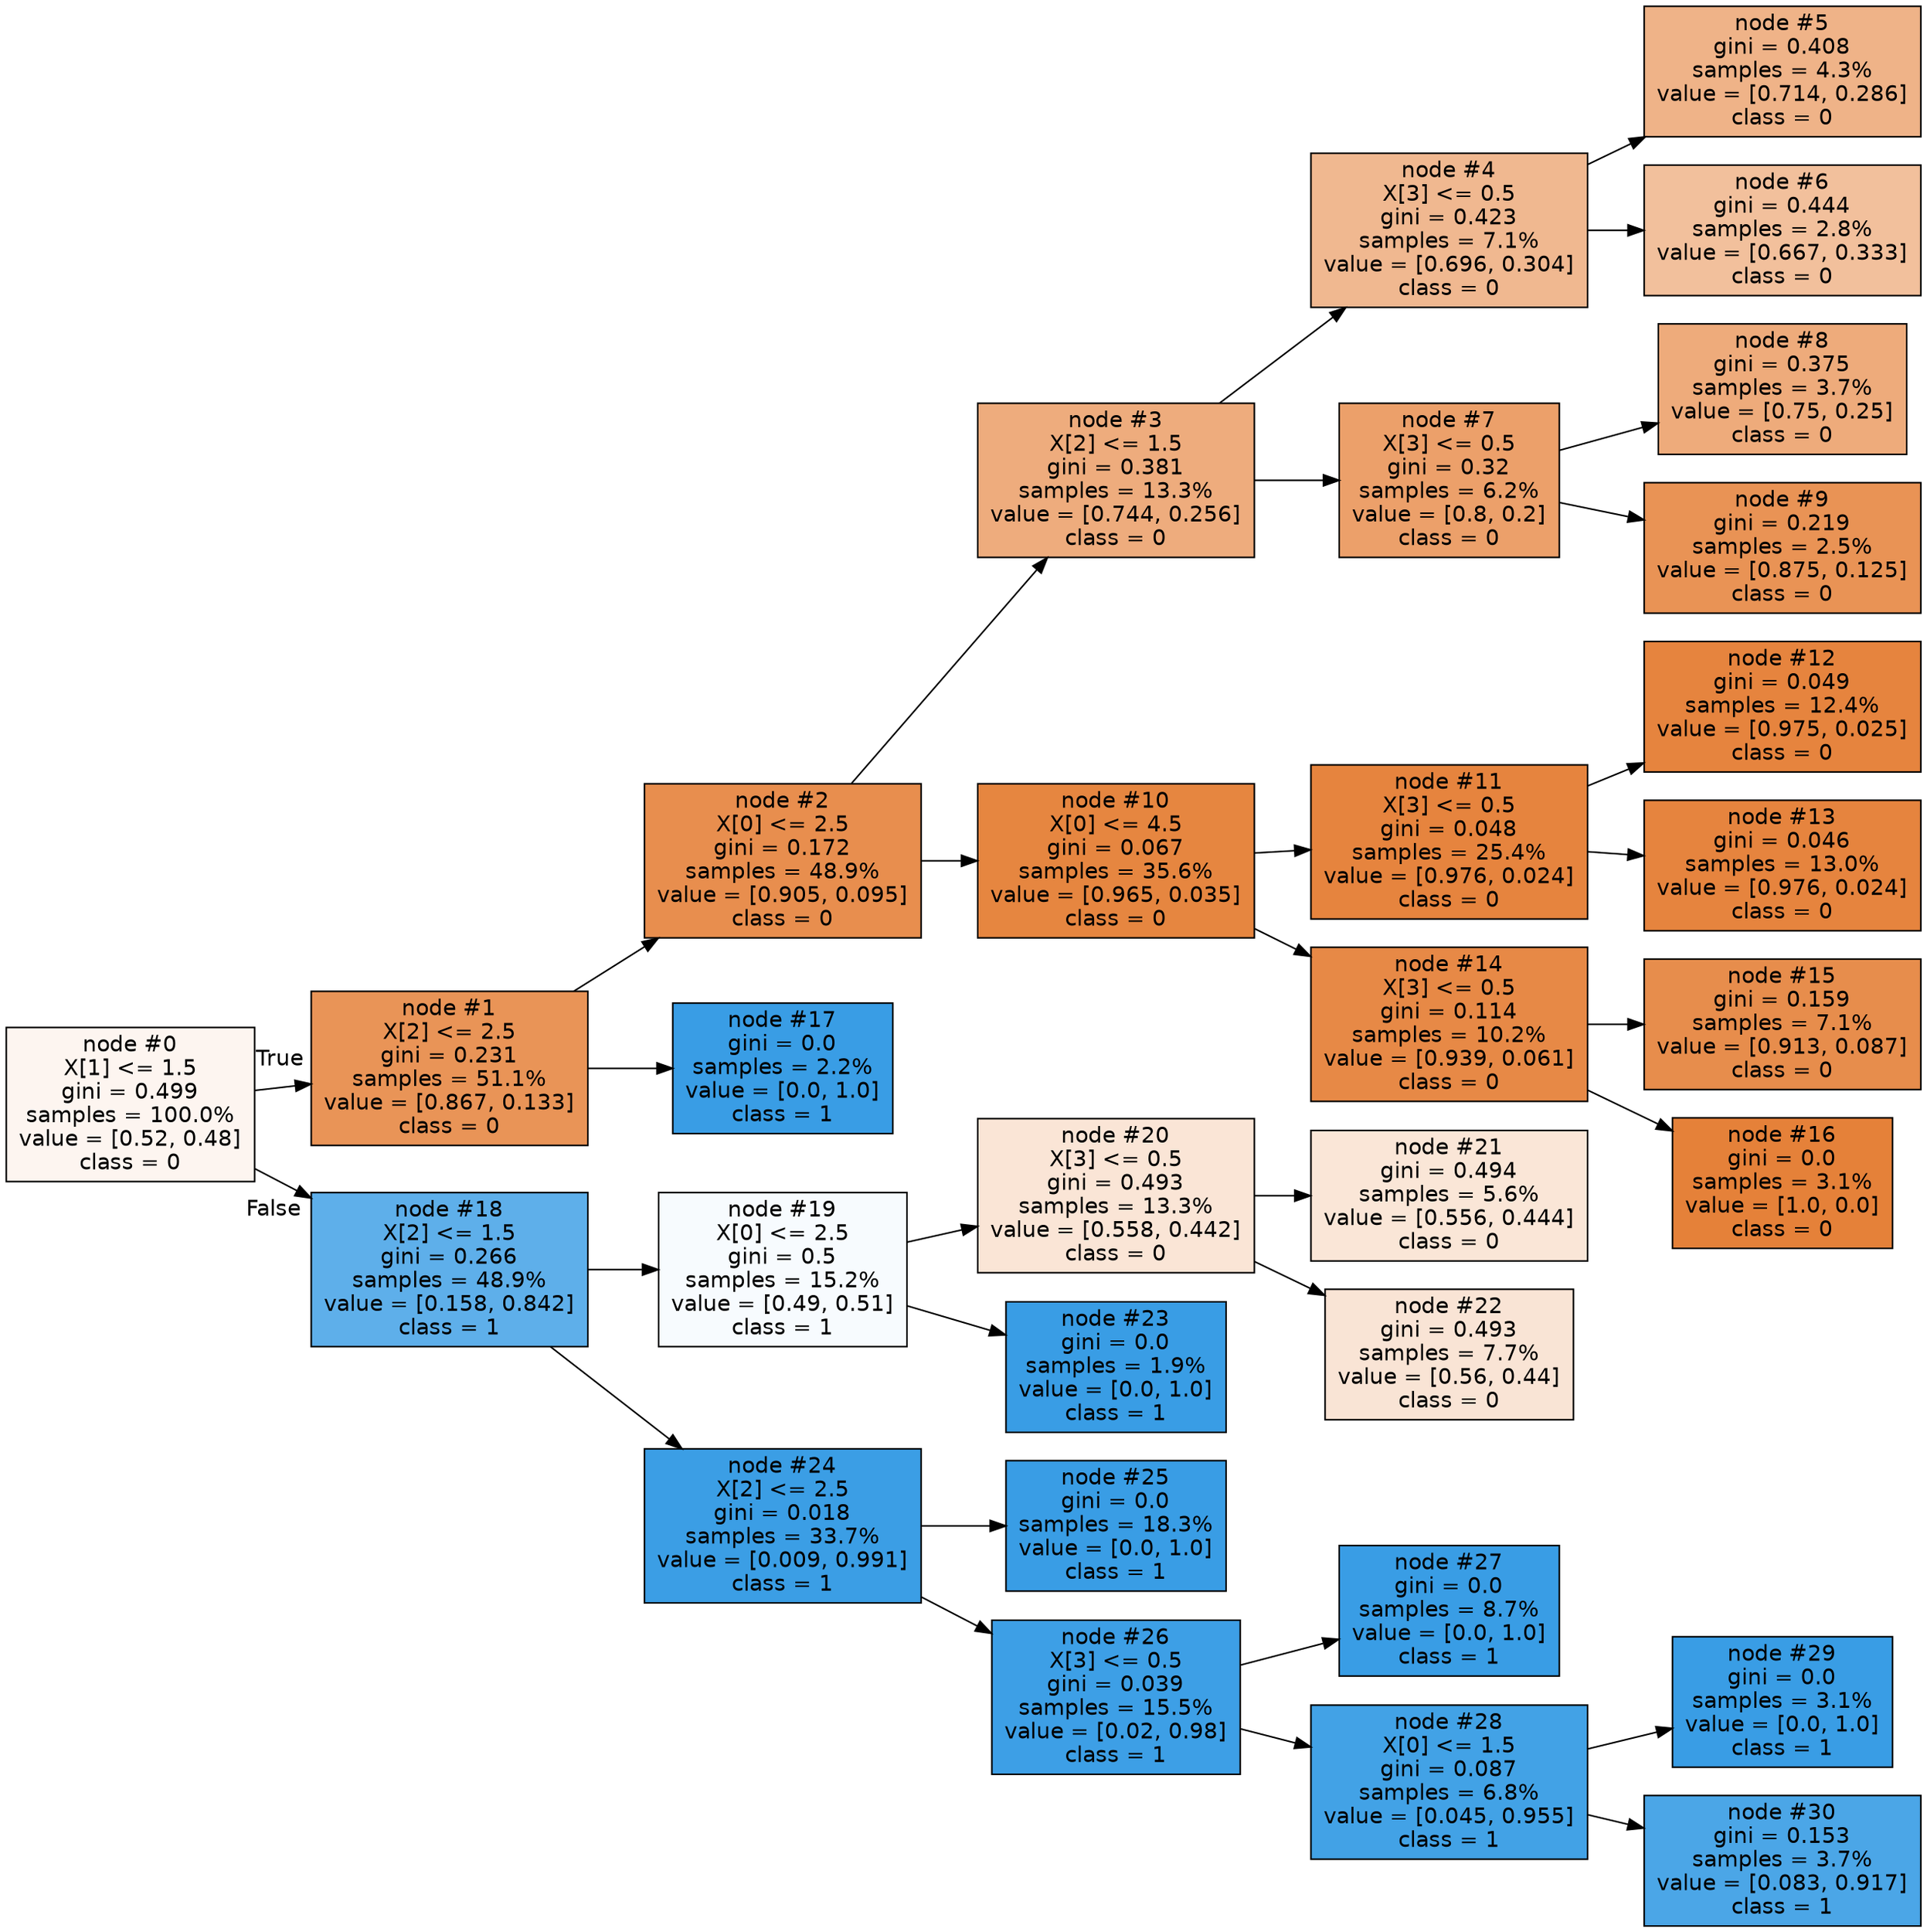 digraph Tree {
node [shape=box, style="filled", color="black", fontname="helvetica"] ;
edge [fontname="helvetica"] ;
rankdir=LR ;
0 [label="node #0\nX[1] <= 1.5\ngini = 0.499\nsamples = 100.0%\nvalue = [0.52, 0.48]\nclass = 0", fillcolor="#fdf5f0"] ;
1 [label="node #1\nX[2] <= 2.5\ngini = 0.231\nsamples = 51.1%\nvalue = [0.867, 0.133]\nclass = 0", fillcolor="#e99457"] ;
0 -> 1 [labeldistance=2.5, labelangle=-45, headlabel="True"] ;
2 [label="node #2\nX[0] <= 2.5\ngini = 0.172\nsamples = 48.9%\nvalue = [0.905, 0.095]\nclass = 0", fillcolor="#e88e4e"] ;
1 -> 2 ;
3 [label="node #3\nX[2] <= 1.5\ngini = 0.381\nsamples = 13.3%\nvalue = [0.744, 0.256]\nclass = 0", fillcolor="#eeac7d"] ;
2 -> 3 ;
4 [label="node #4\nX[3] <= 0.5\ngini = 0.423\nsamples = 7.1%\nvalue = [0.696, 0.304]\nclass = 0", fillcolor="#f0b890"] ;
3 -> 4 ;
5 [label="node #5\ngini = 0.408\nsamples = 4.3%\nvalue = [0.714, 0.286]\nclass = 0", fillcolor="#efb388"] ;
4 -> 5 ;
6 [label="node #6\ngini = 0.444\nsamples = 2.8%\nvalue = [0.667, 0.333]\nclass = 0", fillcolor="#f2c09c"] ;
4 -> 6 ;
7 [label="node #7\nX[3] <= 0.5\ngini = 0.32\nsamples = 6.2%\nvalue = [0.8, 0.2]\nclass = 0", fillcolor="#eca06a"] ;
3 -> 7 ;
8 [label="node #8\ngini = 0.375\nsamples = 3.7%\nvalue = [0.75, 0.25]\nclass = 0", fillcolor="#eeab7b"] ;
7 -> 8 ;
9 [label="node #9\ngini = 0.219\nsamples = 2.5%\nvalue = [0.875, 0.125]\nclass = 0", fillcolor="#e99355"] ;
7 -> 9 ;
10 [label="node #10\nX[0] <= 4.5\ngini = 0.067\nsamples = 35.6%\nvalue = [0.965, 0.035]\nclass = 0", fillcolor="#e68640"] ;
2 -> 10 ;
11 [label="node #11\nX[3] <= 0.5\ngini = 0.048\nsamples = 25.4%\nvalue = [0.976, 0.024]\nclass = 0", fillcolor="#e6843e"] ;
10 -> 11 ;
12 [label="node #12\ngini = 0.049\nsamples = 12.4%\nvalue = [0.975, 0.025]\nclass = 0", fillcolor="#e6843e"] ;
11 -> 12 ;
13 [label="node #13\ngini = 0.046\nsamples = 13.0%\nvalue = [0.976, 0.024]\nclass = 0", fillcolor="#e6843e"] ;
11 -> 13 ;
14 [label="node #14\nX[3] <= 0.5\ngini = 0.114\nsamples = 10.2%\nvalue = [0.939, 0.061]\nclass = 0", fillcolor="#e78946"] ;
10 -> 14 ;
15 [label="node #15\ngini = 0.159\nsamples = 7.1%\nvalue = [0.913, 0.087]\nclass = 0", fillcolor="#e78d4c"] ;
14 -> 15 ;
16 [label="node #16\ngini = 0.0\nsamples = 3.1%\nvalue = [1.0, 0.0]\nclass = 0", fillcolor="#e58139"] ;
14 -> 16 ;
17 [label="node #17\ngini = 0.0\nsamples = 2.2%\nvalue = [0.0, 1.0]\nclass = 1", fillcolor="#399de5"] ;
1 -> 17 ;
18 [label="node #18\nX[2] <= 1.5\ngini = 0.266\nsamples = 48.9%\nvalue = [0.158, 0.842]\nclass = 1", fillcolor="#5eafea"] ;
0 -> 18 [labeldistance=2.5, labelangle=45, headlabel="False"] ;
19 [label="node #19\nX[0] <= 2.5\ngini = 0.5\nsamples = 15.2%\nvalue = [0.49, 0.51]\nclass = 1", fillcolor="#f7fbfe"] ;
18 -> 19 ;
20 [label="node #20\nX[3] <= 0.5\ngini = 0.493\nsamples = 13.3%\nvalue = [0.558, 0.442]\nclass = 0", fillcolor="#fae5d6"] ;
19 -> 20 ;
21 [label="node #21\ngini = 0.494\nsamples = 5.6%\nvalue = [0.556, 0.444]\nclass = 0", fillcolor="#fae6d7"] ;
20 -> 21 ;
22 [label="node #22\ngini = 0.493\nsamples = 7.7%\nvalue = [0.56, 0.44]\nclass = 0", fillcolor="#f9e4d5"] ;
20 -> 22 ;
23 [label="node #23\ngini = 0.0\nsamples = 1.9%\nvalue = [0.0, 1.0]\nclass = 1", fillcolor="#399de5"] ;
19 -> 23 ;
24 [label="node #24\nX[2] <= 2.5\ngini = 0.018\nsamples = 33.7%\nvalue = [0.009, 0.991]\nclass = 1", fillcolor="#3b9ee5"] ;
18 -> 24 ;
25 [label="node #25\ngini = 0.0\nsamples = 18.3%\nvalue = [0.0, 1.0]\nclass = 1", fillcolor="#399de5"] ;
24 -> 25 ;
26 [label="node #26\nX[3] <= 0.5\ngini = 0.039\nsamples = 15.5%\nvalue = [0.02, 0.98]\nclass = 1", fillcolor="#3d9fe6"] ;
24 -> 26 ;
27 [label="node #27\ngini = 0.0\nsamples = 8.7%\nvalue = [0.0, 1.0]\nclass = 1", fillcolor="#399de5"] ;
26 -> 27 ;
28 [label="node #28\nX[0] <= 1.5\ngini = 0.087\nsamples = 6.8%\nvalue = [0.045, 0.955]\nclass = 1", fillcolor="#42a2e6"] ;
26 -> 28 ;
29 [label="node #29\ngini = 0.0\nsamples = 3.1%\nvalue = [0.0, 1.0]\nclass = 1", fillcolor="#399de5"] ;
28 -> 29 ;
30 [label="node #30\ngini = 0.153\nsamples = 3.7%\nvalue = [0.083, 0.917]\nclass = 1", fillcolor="#4ba6e7"] ;
28 -> 30 ;
}